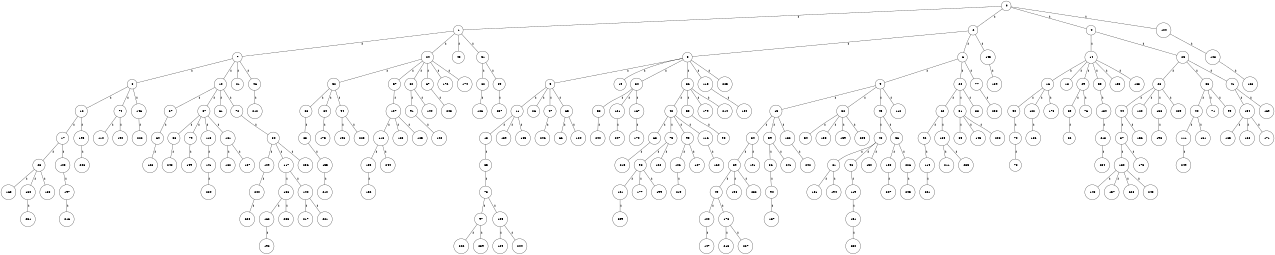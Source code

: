 graph G {
size="8.5,11;"
ratio = "expand;"
fixedsize="true;"
overlap="scale;"
node[shape=circle,width=.12,hight=.12,fontsize=12]
edge[fontsize=12]

0[label=" 0" color=black, pos="0.83287782,1.392826!"];
1[label=" 1" color=black, pos="1.887138,0.32030126!"];
2[label=" 2" color=black, pos="0.17952513,2.6619609!"];
3[label=" 3" color=black, pos="0.39873345,0.93804712!"];
4[label=" 4" color=black, pos="1.1160693,0.0321803!"];
5[label=" 5" color=black, pos="0.36491452,2.9049579!"];
6[label=" 6" color=black, pos="1.8818421,1.5248299!"];
7[label=" 7" color=black, pos="2.6256055,1.0052522!"];
8[label=" 8" color=black, pos="1.7621352,0.19745213!"];
9[label=" 9" color=black, pos="1.0882883,0.99141178!"];
10[label=" 10" color=black, pos="1.8706213,0.36007071!"];
11[label=" 11" color=black, pos="1.5549974,0.035875638!"];
12[label=" 12" color=black, pos="1.312937,2.5859747!"];
13[label=" 13" color=black, pos="0.45088175,2.5573169!"];
14[label=" 14" color=black, pos="1.4863665,0.32043437!"];
15[label=" 15" color=black, pos="0.63010231,1.5704554!"];
16[label=" 16" color=black, pos="1.7237648,1.0415107!"];
17[label=" 17" color=black, pos="0.28566095,0.079866439!"];
18[label=" 18" color=black, pos="1.6862952,2.425637!"];
19[label=" 19" color=black, pos="1.738055,2.9123593!"];
20[label=" 20" color=black, pos="2.5295686,2.7288436!"];
21[label=" 21" color=black, pos="2.9892666,0.31317418!"];
22[label=" 22" color=black, pos="0.36830732,1.5876052!"];
23[label=" 23" color=black, pos="2.9592951,2.3906472!"];
24[label=" 24" color=black, pos="0.92596823,1.4951129!"];
25[label=" 25" color=black, pos="1.4650804,0.36791143!"];
26[label=" 26" color=black, pos="2.0149165,0.39266829!"];
27[label=" 27" color=black, pos="1.2550611,2.8039635!"];
28[label=" 28" color=black, pos="2.8033616,1.7650801!"];
29[label=" 29" color=black, pos="2.8189675,0.26826134!"];
30[label=" 30" color=black, pos="2.7118628,0.18568446!"];
31[label=" 31" color=black, pos="0.013927229,2.3542178!"];
32[label=" 32" color=black, pos="1.0084895,1.1515246!"];
33[label=" 33" color=black, pos="0.4243101,1.6249456!"];
34[label=" 34" color=black, pos="0.31298452,0.19219809!"];
35[label=" 35" color=black, pos="1.3226415,2.3526754!"];
36[label=" 36" color=black, pos="0.52896862,2.9186313!"];
37[label=" 37" color=black, pos="0.19600976,1.535211!"];
38[label=" 38" color=black, pos="2.0427592,2.5790305!"];
39[label=" 39" color=black, pos="2.297227,1.9965819!"];
40[label=" 40" color=black, pos="1.7825791,0.77928649!"];
41[label=" 41" color=black, pos="2.6675426,2.6461158!"];
42[label=" 42" color=black, pos="0.42184596,0.54857274!"];
43[label=" 43" color=black, pos="0.83447549,2.8704905!"];
44[label=" 44" color=black, pos="1.0190036,0.71138025!"];
45[label=" 45" color=black, pos="2.9760144,0.12288595!"];
46[label=" 46" color=black, pos="1.9674866,2.07546!"];
47[label=" 47" color=black, pos="2.6351649,1.5704302!"];
48[label=" 48" color=black, pos="0.22014842,2.6246332!"];
49[label=" 49" color=black, pos="0.7539488,0.86821806!"];
50[label=" 50" color=black, pos="1.1090629,0.92028221!"];
51[label=" 51" color=black, pos="2.3180389,1.3069825!"];
52[label=" 52" color=black, pos="0.57989455,1.5520559!"];
53[label=" 53" color=black, pos="1.264954,1.5746826!"];
54[label=" 54" color=black, pos="2.3768584,0.4971543!"];
55[label=" 55" color=black, pos="1.7221846,2.4297672!"];
56[label=" 56" color=black, pos="0.41730125,0.83002398!"];
57[label=" 57" color=black, pos="2.3251494,1.3470448!"];
58[label=" 58" color=black, pos="2.1150328,1.3777507!"];
59[label=" 59" color=black, pos="0.05809975,1.7701143!"];
60[label=" 60" color=black, pos="1.703096,0.19390328!"];
61[label=" 61" color=black, pos="2.9971121,1.2004906!"];
62[label=" 62" color=black, pos="0.41872855,2.3859936!"];
63[label=" 63" color=black, pos="2.7652294,2.0832461!"];
64[label=" 64" color=black, pos="1.8701612,0.35378074!"];
65[label=" 65" color=black, pos="2.6115122,0.62952285!"];
66[label=" 66" color=black, pos="1.9681526,2.1596168!"];
67[label=" 67" color=black, pos="1.6920068,1.6642466!"];
68[label=" 68" color=black, pos="1.2519013,1.3631527!"];
69[label=" 69" color=black, pos="2.6267358,2.6229838!"];
70[label=" 70" color=black, pos="1.2612882,1.1863775!"];
71[label=" 71" color=black, pos="0.8247383,0.20904839!"];
72[label=" 72" color=black, pos="2.1828937,0.89021005!"];
73[label=" 73" color=black, pos="2.2636547,2.5209509!"];
74[label=" 74" color=black, pos="0.52700644,0.25805957!"];
75[label=" 75" color=black, pos="2.6102988,0.61411596!"];
76[label=" 76" color=black, pos="1.7804561,1.1112136!"];
77[label=" 77" color=black, pos="1.540912,2.4526562!"];
78[label=" 78" color=black, pos="1.7431749,0.82871796!"];
79[label=" 79" color=black, pos="1.9086573,1.2628127!"];
80[label=" 80" color=black, pos="2.6005955,0.88595698!"];
81[label=" 81" color=black, pos="1.6727556,2.0960574!"];
82[label=" 82" color=black, pos="2.0874756,2.4187752!"];
83[label=" 83" color=black, pos="2.2764232,2.5599746!"];
84[label=" 84" color=black, pos="2.0101599,0.46407111!"];
85[label=" 85" color=black, pos="0.40538555,1.3532722!"];
86[label=" 86" color=black, pos="2.555761,1.7164736!"];
87[label=" 87" color=black, pos="2.2197565,1.5559694!"];
88[label=" 88" color=black, pos="2.1323089,0.68460213!"];
89[label=" 89" color=black, pos="2.8488343,2.0048266!"];
90[label=" 90" color=black, pos="0.13477651,0.63408441!"];
91[label=" 91" color=black, pos="0.45649304,1.4680789!"];
92[label=" 92" color=black, pos="0.86524719,1.0177249!"];
93[label=" 93" color=black, pos="0.84887734,2.4191932!"];
94[label=" 94" color=black, pos="1.5529872,2.8690567!"];
95[label=" 95" color=black, pos="1.114953,0.59309566!"];
96[label=" 96" color=black, pos="1.8669526,1.0523265!"];
97[label=" 97" color=black, pos="2.0583573,2.6520968!"];
98[label=" 98" color=black, pos="2.4807549,2.6043335!"];
99[label=" 99" color=black, pos="2.4802403,0.40390087!"];
100[label=" 100" color=black, pos="1.0045624,2.6161202!"];
101[label=" 101" color=black, pos="2.7926228,1.2580781!"];
102[label=" 102" color=black, pos="0.1709801,2.1183537!"];
103[label=" 103" color=black, pos="0.55216102,2.533195!"];
104[label=" 104" color=black, pos="1.9891471,2.1349005!"];
105[label=" 105" color=black, pos="0.64267452,0.24063823!"];
106[label=" 106" color=black, pos="0.073178604,2.0606773!"];
107[label=" 107" color=black, pos="0.9173841,0.89890636!"];
108[label=" 108" color=black, pos="2.886204,1.7753862!"];
109[label=" 109" color=black, pos="0.55033994,1.0244367!"];
110[label=" 110" color=black, pos="2.1605992,2.0072531!"];
111[label=" 111" color=black, pos="1.8542396,0.13187384!"];
112[label=" 112" color=black, pos="1.1259696,0.89089113!"];
113[label=" 113" color=black, pos="1.0537717,2.8920735!"];
114[label=" 114" color=black, pos="1.9765011,1.6803692!"];
115[label=" 115" color=black, pos="2.4173291,2.8158317!"];
116[label=" 116" color=black, pos="0.094302103,0.98235977!"];
117[label=" 117" color=black, pos="1.6246823,1.3659621!"];
118[label=" 118" color=black, pos="1.1495868,2.4980418!"];
119[label=" 119" color=black, pos="0.91366331,0.84721316!"];
120[label=" 120" color=black, pos="2.8966899,0.80827701!"];
121[label=" 121" color=black, pos="1.8696337,2.0774119!"];
122[label=" 122" color=black, pos="2.6531014,1.7400199!"];
123[label=" 123" color=black, pos="2.3370566,1.3739636!"];
124[label=" 124" color=black, pos="1.1470695,1.0760007!"];
125[label=" 125" color=black, pos="1.3631198,1.5570333!"];
126[label=" 126" color=black, pos="2.815178,2.516533!"];
127[label=" 127" color=black, pos="0.68499066,2.7684742!"];
128[label=" 128" color=black, pos="0.10185047,0.53214218!"];
129[label=" 129" color=black, pos="1.2771017,1.8176189!"];
130[label=" 130" color=black, pos="2.3673351,0.0006336621!"];
131[label=" 131" color=black, pos="1.1134903,0.13575034!"];
132[label=" 132" color=black, pos="1.7309205,0.032311661!"];
133[label=" 133" color=black, pos="2.6537138,0.6067469!"];
134[label=" 134" color=black, pos="2.64442,1.1977331!"];
135[label=" 135" color=black, pos="0.48702608,2.9110913!"];
136[label=" 136" color=black, pos="2.5429585,1.5603607!"];
137[label=" 137" color=black, pos="1.0527875,2.7502634!"];
138[label=" 138" color=black, pos="1.9356183,1.1245143!"];
139[label=" 139" color=black, pos="2.1254943,2.3096685!"];
140[label=" 140" color=black, pos="0.47201567,0.95045516!"];
141[label=" 141" color=black, pos="2.9313251,1.5946213!"];
142[label=" 142" color=black, pos="1.680482,2.9051558!"];
143[label=" 143" color=black, pos="1.7585618,1.7563846!"];
144[label=" 144" color=black, pos="0.25948057,2.1215805!"];
145[label=" 145" color=black, pos="1.6947248,1.7323907!"];
146[label=" 146" color=black, pos="1.622741,0.67945171!"];
147[label=" 147" color=black, pos="1.1171695,1.6046501!"];
148[label=" 148" color=black, pos="2.3311004,0.71491472!"];
149[label=" 149" color=black, pos="0.11230729,1.8381706!"];
150[label=" 150" color=black, pos="2.1018905,1.9602973!"];
151[label=" 151" color=black, pos="1.5595736,0.1619725!"];
152[label=" 152" color=black, pos="2.0334272,1.1313223!"];
153[label=" 153" color=black, pos="2.1553969,2.358495!"];
154[label=" 154" color=black, pos="1.7206179,0.52637313!"];
155[label=" 155" color=black, pos="2.027067,2.4269726!"];
156[label=" 156" color=black, pos="0.68612844,1.6205928!"];
157[label=" 157" color=black, pos="2.4514234,0.59122499!"];
158[label=" 158" color=black, pos="2.2020899,1.4137661!"];
159[label=" 159" color=black, pos="0.26820421,1.5807177!"];
160[label=" 160" color=black, pos="1.8592916,2.0297833!"];
161[label=" 161" color=black, pos="1.5757529,1.7928264!"];
162[label=" 162" color=black, pos="2.4262251,2.1341582!"];
163[label=" 163" color=black, pos="0.45022277,1.8114594!"];
164[label=" 164" color=black, pos="2.7030181,1.9347869!"];
165[label=" 165" color=black, pos="1.8908156,1.7077554!"];
166[label=" 166" color=black, pos="2.0775342,0.85456909!"];
167[label=" 167" color=black, pos="1.6972601,0.64736981!"];
168[label=" 168" color=black, pos="1.1473268,1.5712403!"];
169[label=" 169" color=black, pos="1.0654315,2.0194505!"];
170[label=" 170" color=black, pos="1.6832663,0.94494871!"];
171[label=" 171" color=black, pos="1.7147394,2.2698403!"];
172[label=" 172" color=black, pos="2.1884603,0.57219902!"];
173[label=" 173" color=black, pos="0.73063912,2.1721814!"];
174[label=" 174" color=black, pos="2.4014759,2.1539118!"];
175[label=" 175" color=black, pos="1.4620373,0.65528774!"];
176[label=" 176" color=black, pos="2.4784347,1.3324438!"];
177[label=" 177" color=black, pos="1.5905948,2.0355229!"];
178[label=" 178" color=black, pos="0.50550295,1.4073501!"];
179[label=" 179" color=black, pos="1.7368797,0.6379999!"];
180[label=" 180" color=black, pos="1.8818175,2.0046159!"];
181[label=" 181" color=black, pos="2.4901533,0.42062999!"];
182[label=" 182" color=black, pos="2.2035478,2.9903652!"];
183[label=" 183" color=black, pos="0.37582336,2.2749493!"];
184[label=" 184" color=black, pos="1.8721809,1.3981244!"];
185[label=" 185" color=black, pos="2.9592874,2.7366367!"];
186[label=" 186" color=black, pos="1.4141189,0.68503274!"];
187[label=" 187" color=black, pos="1.8211771,1.0763386!"];
188[label=" 188" color=black, pos="2.5332316,2.3154513!"];
189[label=" 189" color=black, pos="1.2577518,1.915014!"];
190[label=" 190" color=black, pos="0.31062306,0.12688474!"];
191[label=" 191" color=black, pos="2.5510321,0.54070452!"];
192[label=" 192" color=black, pos="1.0092272,0.88598876!"];
193[label=" 193" color=black, pos="0.37247617,2.433305!"];
194[label=" 194" color=black, pos="1.7666123,1.9375937!"];
195[label=" 195" color=black, pos="2.4413703,2.2907841!"];
196[label=" 196" color=black, pos="0.094886745,1.9979867!"];
197[label=" 197" color=black, pos="1.3423167,1.8139381!"];
198[label=" 198" color=black, pos="0.81837998,0.33938621!"];
199[label=" 199" color=black, pos="0.34265688,2.7926252!"];
200[label=" 200" color=black, pos="2.8189196,0.32039861!"];
201[label=" 201" color=black, pos="1.3012394,2.9779909!"];
202[label=" 202" color=black, pos="0.87204126,0.65564117!"];
203[label=" 203" color=black, pos="2.9295168,0.28801347!"];
204[label=" 204" color=black, pos="2.5526607,2.3770421!"];
205[label=" 205" color=black, pos="1.199001,0.54791725!"];
206[label=" 206" color=black, pos="2.131803,0.38679306!"];
207[label=" 207" color=black, pos="1.7673942,1.8263439!"];
208[label=" 208" color=black, pos="2.8580321,2.7777096!"];
209[label=" 209" color=black, pos="2.9004461,1.2271233!"];
210[label=" 210" color=black, pos="2.671285,1.0858989!"];
211[label=" 211" color=black, pos="0.82918973,0.62520537!"];
212[label=" 212" color=black, pos="0.65991262,2.2768279!"];
213[label=" 213" color=black, pos="0.1932276,1.8762945!"];
214[label=" 214" color=black, pos="0.71204864,1.7994905!"];
215[label=" 215" color=black, pos="2.4425058,2.0657567!"];
216[label=" 216" color=black, pos="2.772577,0.4598095!"];
217[label=" 217" color=black, pos="0.59916681,1.4455104!"];
218[label=" 218" color=black, pos="2.5696972,1.8712536!"];
219[label=" 219" color=black, pos="2.9053218,1.7807374!"];
220[label=" 220" color=black, pos="0.49870645,1.424148!"];
221[label=" 221" color=black, pos="1.8823105,1.0169647!"];
222[label=" 222" color=black, pos="1.5635301,0.073801952!"];
223[label=" 223" color=black, pos="2.4422896,1.3065739!"];
224[label=" 224" color=black, pos="1.983025,2.8878897!"];
225[label=" 225" color=black, pos="2.4533162,0.85264359!"];
226[label=" 226" color=black, pos="0.86480944,2.4219003!"];
227[label=" 227" color=black, pos="1.2203563,0.33536562!"];
228[label=" 228" color=black, pos="2.2602029,0.41099675!"];
229[label=" 229" color=black, pos="2.0599562,2.7368725!"];
230[label=" 230" color=black, pos="2.2444166,0.62952228!"];
231[label=" 231" color=black, pos="2.9502331,1.9015728!"];
232[label=" 232" color=black, pos="1.7024796,1.5154498!"];
233[label=" 233" color=black, pos="2.1228625,0.17880913!"];
234[label=" 234" color=black, pos="0.091990611,1.7578032!"];
235[label=" 235" color=black, pos="0.80334702,0.03140956!"];
236[label=" 236" color=black, pos="1.8526824,1.2060633!"];
237[label=" 237" color=black, pos="2.8703677,2.5361249!"];
238[label=" 238" color=black, pos="2.7536102,2.8014906!"];
239[label=" 239" color=black, pos="0.10174338,0.63710129!"];
240[label=" 240" color=black, pos="0.49252582,1.9600188!"];
241[label=" 241" color=black, pos="0.52064445,2.6030603!"];
242[label=" 242" color=black, pos="0.7395373,2.9249819!"];
243[label=" 243" color=black, pos="2.4540323,1.6064342!"];
244[label=" 244" color=black, pos="0.39879779,2.2193534!"];
245[label=" 245" color=black, pos="1.7554333,1.3839499!"];
246[label=" 246" color=black, pos="0.92112546,0.21288678!"];
247[label=" 247" color=black, pos="2.8885038,0.82709182!"];
248[label=" 248" color=black, pos="2.0025391,2.9964179!"];
249[label=" 249" color=black, pos="1.9259385,1.1358187!"];
0--1[label="1"]
0--2[label="1"]
0--4[label="1"]
0--104[label="1"]
1--7[label="1"]
1--24[label="1"]
1--43[label="1"]
1--51[label="1"]
2--3[label="1"]
2--6[label="1"]
2--145[label="1"]
3--5[label="1"]
3--19[label="1"]
3--30[label="1"]
3--36[label="1"]
3--115[label="1"]
3--225[label="1"]
4--14[label="1"]
4--25[label="1"]
5--11[label="1"]
5--26[label="1"]
5--47[label="1"]
5--65[label="1"]
6--9[label="1"]
6--20[label="1"]
6--77[label="1"]
7--8[label="1"]
7--10[label="1"]
7--21[label="1"]
7--46[label="1"]
8--12[label="1"]
8--74[label="1"]
8--146[label="1"]
9--15[label="1"]
9--32[label="1"]
9--45[label="1"]
9--112[label="1"]
10--27[label="1"]
10--37[label="1"]
10--61[label="1"]
10--72[label="1"]
11--13[label="1"]
11--139[label="1"]
11--185[label="1"]
12--17[label="1"]
12--195[label="1"]
13--35[label="1"]
14--16[label="1"]
14--18[label="1"]
14--29[label="1"]
14--55[label="1"]
14--153[label="1"]
14--183[label="1"]
15--34[label="1"]
15--59[label="1"]
15--132[label="1"]
16--50[label="1"]
16--122[label="1"]
16--176[label="1"]
17--23[label="1"]
17--103[label="1"]
20--22[label="1"]
20--31[label="1"]
20--88[label="1"]
22--92[label="1"]
22--164[label="1"]
23--163[label="1"]
23--180[label="1"]
23--188[label="1"]
24--52[label="1"]
24--57[label="1"]
24--60[label="1"]
24--67[label="1"]
24--172[label="1"]
24--174[label="1"]
25--28[label="1"]
25--33[label="1"]
25--41[label="1"]
27--64[label="1"]
28--44[label="1"]
28--120[label="1"]
28--138[label="1"]
28--229[label="1"]
29--69[label="1"]
29--76[label="1"]
30--58[label="1"]
30--121[label="1"]
30--167[label="1"]
31--85[label="1"]
31--143[label="1"]
31--208[label="1"]
32--54[label="1"]
32--133[label="1"]
32--159[label="1"]
32--205[label="1"]
33--40[label="1"]
33--71[label="1"]
33--99[label="1"]
34--39[label="1"]
34--191[label="1"]
35--73[label="1"]
36--42[label="1"]
36--53[label="1"]
36--179[label="1"]
36--214[label="1"]
37--38[label="1"]
37--79[label="1"]
37--113[label="1"]
37--181[label="1"]
38--248[label="1"]
39--49[label="1"]
39--198[label="1"]
39--232[label="1"]
40--111[label="1"]
40--161[label="1"]
41--154[label="1"]
41--169[label="1"]
42--63[label="1"]
42--75[label="1"]
42--95[label="1"]
42--116[label="1"]
44--87[label="1"]
44--156[label="1"]
45--48[label="1"]
45--56[label="1"]
46--212[label="1"]
47--246[label="1"]
48--81[label="1"]
48--96[label="1"]
48--150[label="1"]
49--100[label="1"]
49--178[label="1"]
50--70[label="1"]
51--62[label="1"]
51--89[label="1"]
52--68[label="1"]
52--84[label="1"]
52--94[label="1"]
53--93[label="1"]
55--184[label="1"]
56--158[label="1"]
56--226[label="1"]
57--107[label="1"]
58--240[label="1"]
59--86[label="1"]
59--241[label="1"]
60--91[label="1"]
60--144[label="1"]
62--126[label="1"]
63--215[label="1"]
64--128[label="1"]
65--66[label="1"]
65--124[label="1"]
67--203[label="1"]
68--83[label="1"]
69--82[label="1"]
70--78[label="1"]
72--80[label="1"]
73--97[label="1"]
73--105[label="1"]
74--110[label="1"]
74--190[label="1"]
75--98[label="1"]
75--102[label="1"]
77--238[label="1"]
79--149[label="1"]
80--109[label="1"]
80--117[label="1"]
80--236[label="1"]
81--131[label="1"]
81--194[label="1"]
83--155[label="1"]
84--175[label="1"]
86--90[label="1"]
87--130[label="1"]
87--173[label="1"]
89--237[label="1"]
90--137[label="1"]
91--142[label="1"]
92--114[label="1"]
94--196[label="1"]
94--223[label="1"]
95--106[label="1"]
95--127[label="1"]
96--119[label="1"]
97--202[label="1"]
97--239[label="1"]
98--101[label="1"]
98--177[label="1"]
98--199[label="1"]
100--147[label="1"]
101--209[label="1"]
103--197[label="1"]
104--108[label="1"]
105--129[label="1"]
105--204[label="1"]
106--219[label="1"]
107--118[label="1"]
107--123[label="1"]
107--125[label="1"]
108--168[label="1"]
109--200[label="1"]
111--249[label="1"]
113--141[label="1"]
114--201[label="1"]
115--134[label="1"]
116--160[label="1"]
117--136[label="1"]
117--140[label="1"]
118--135[label="1"]
118--244[label="1"]
119--151[label="1"]
121--247[label="1"]
122--186[label="1"]
130--148[label="1"]
130--157[label="1"]
130--228[label="1"]
130--243[label="1"]
132--242[label="1"]
135--152[label="1"]
136--162[label="1"]
136--233[label="1"]
138--193[label="1"]
140--217[label="1"]
140--221[label="1"]
141--224[label="1"]
145--189[label="1"]
146--222[label="1"]
151--230[label="1"]
154--165[label="1"]
154--166[label="1"]
154--171[label="1"]
155--210[label="1"]
158--207[label="1"]
162--192[label="1"]
164--211[label="1"]
164--235[label="1"]
167--170[label="1"]
178--213[label="1"]
178--227[label="1"]
180--231[label="1"]
181--182[label="1"]
181--187[label="1"]
184--218[label="1"]
195--206[label="1"]
197--216[label="1"]
200--220[label="1"]
218--234[label="1"]
226--245[label="1"]

}
